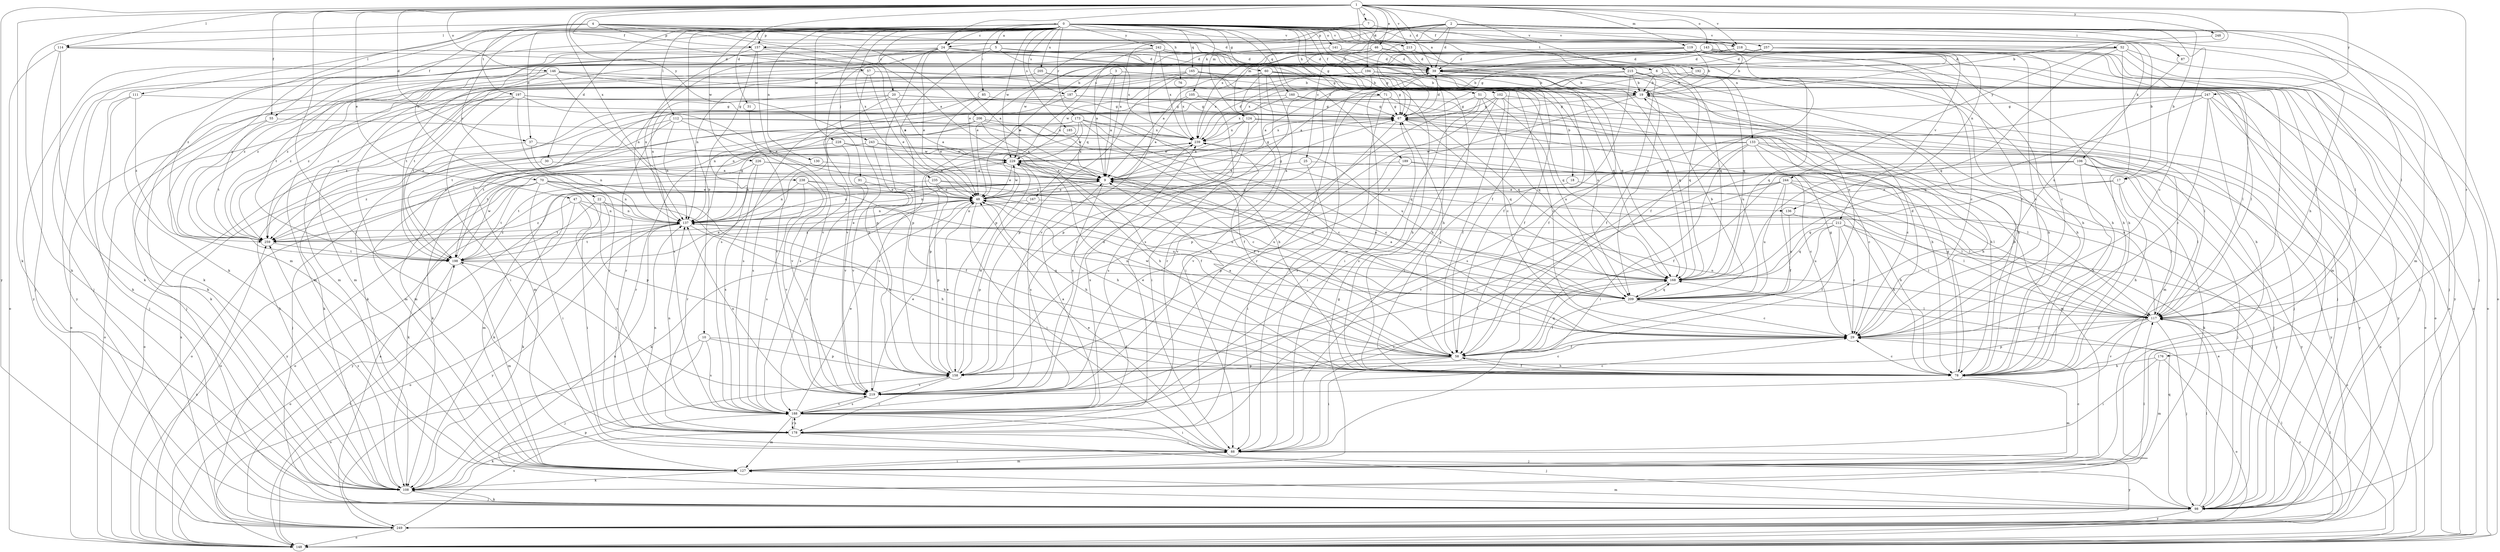 strict digraph  {
0;
1;
2;
3;
4;
5;
6;
7;
9;
10;
17;
18;
19;
20;
22;
24;
25;
29;
30;
31;
37;
39;
46;
47;
48;
51;
52;
55;
57;
58;
60;
67;
70;
71;
76;
78;
85;
87;
88;
91;
98;
102;
105;
106;
108;
111;
112;
114;
117;
119;
124;
127;
130;
133;
136;
137;
141;
143;
146;
148;
157;
158;
160;
165;
167;
168;
173;
176;
178;
185;
187;
188;
189;
192;
194;
197;
198;
205;
206;
209;
212;
213;
215;
218;
219;
226;
228;
229;
235;
238;
239;
242;
243;
244;
247;
248;
249;
257;
259;
0 -> 5  [label=a];
0 -> 6  [label=a];
0 -> 10  [label=b];
0 -> 17  [label=b];
0 -> 20  [label=c];
0 -> 22  [label=c];
0 -> 24  [label=c];
0 -> 30  [label=d];
0 -> 31  [label=d];
0 -> 37  [label=d];
0 -> 51  [label=f];
0 -> 52  [label=f];
0 -> 55  [label=f];
0 -> 60  [label=g];
0 -> 67  [label=g];
0 -> 70  [label=h];
0 -> 71  [label=h];
0 -> 76  [label=h];
0 -> 78  [label=h];
0 -> 85  [label=i];
0 -> 91  [label=j];
0 -> 98  [label=j];
0 -> 102  [label=k];
0 -> 105  [label=k];
0 -> 106  [label=k];
0 -> 111  [label=l];
0 -> 112  [label=l];
0 -> 114  [label=l];
0 -> 130  [label=n];
0 -> 133  [label=n];
0 -> 136  [label=n];
0 -> 141  [label=o];
0 -> 157  [label=p];
0 -> 160  [label=q];
0 -> 165  [label=q];
0 -> 173  [label=r];
0 -> 185  [label=s];
0 -> 187  [label=s];
0 -> 189  [label=t];
0 -> 192  [label=t];
0 -> 205  [label=u];
0 -> 212  [label=v];
0 -> 213  [label=v];
0 -> 226  [label=w];
0 -> 228  [label=w];
0 -> 229  [label=w];
0 -> 235  [label=x];
0 -> 242  [label=y];
0 -> 257  [label=z];
1 -> 7  [label=a];
1 -> 24  [label=c];
1 -> 37  [label=d];
1 -> 39  [label=d];
1 -> 46  [label=e];
1 -> 47  [label=e];
1 -> 55  [label=f];
1 -> 57  [label=f];
1 -> 108  [label=k];
1 -> 114  [label=l];
1 -> 119  [label=m];
1 -> 124  [label=m];
1 -> 143  [label=o];
1 -> 146  [label=o];
1 -> 176  [label=r];
1 -> 178  [label=r];
1 -> 194  [label=t];
1 -> 206  [label=u];
1 -> 213  [label=v];
1 -> 215  [label=v];
1 -> 218  [label=v];
1 -> 238  [label=x];
1 -> 243  [label=y];
1 -> 244  [label=y];
1 -> 247  [label=y];
1 -> 248  [label=y];
1 -> 249  [label=y];
2 -> 9  [label=a];
2 -> 17  [label=b];
2 -> 24  [label=c];
2 -> 25  [label=c];
2 -> 29  [label=c];
2 -> 39  [label=d];
2 -> 87  [label=i];
2 -> 108  [label=k];
2 -> 117  [label=l];
2 -> 124  [label=m];
2 -> 127  [label=m];
2 -> 148  [label=o];
2 -> 157  [label=p];
2 -> 218  [label=v];
2 -> 239  [label=x];
3 -> 9  [label=a];
3 -> 18  [label=b];
3 -> 78  [label=h];
3 -> 167  [label=q];
3 -> 187  [label=s];
4 -> 9  [label=a];
4 -> 39  [label=d];
4 -> 58  [label=f];
4 -> 108  [label=k];
4 -> 127  [label=m];
4 -> 157  [label=p];
4 -> 197  [label=t];
4 -> 209  [label=u];
4 -> 218  [label=v];
4 -> 259  [label=z];
5 -> 39  [label=d];
5 -> 98  [label=j];
5 -> 108  [label=k];
5 -> 117  [label=l];
5 -> 158  [label=p];
5 -> 239  [label=x];
6 -> 9  [label=a];
6 -> 19  [label=b];
6 -> 98  [label=j];
6 -> 117  [label=l];
6 -> 168  [label=q];
6 -> 239  [label=x];
7 -> 48  [label=e];
7 -> 218  [label=v];
9 -> 48  [label=e];
9 -> 78  [label=h];
9 -> 136  [label=n];
9 -> 137  [label=n];
9 -> 148  [label=o];
10 -> 58  [label=f];
10 -> 98  [label=j];
10 -> 148  [label=o];
10 -> 158  [label=p];
10 -> 188  [label=s];
17 -> 48  [label=e];
17 -> 78  [label=h];
17 -> 117  [label=l];
17 -> 168  [label=q];
18 -> 48  [label=e];
18 -> 98  [label=j];
19 -> 67  [label=g];
19 -> 98  [label=j];
19 -> 158  [label=p];
19 -> 198  [label=t];
19 -> 209  [label=u];
20 -> 9  [label=a];
20 -> 67  [label=g];
20 -> 78  [label=h];
20 -> 148  [label=o];
20 -> 178  [label=r];
20 -> 188  [label=s];
22 -> 78  [label=h];
22 -> 88  [label=i];
22 -> 108  [label=k];
22 -> 137  [label=n];
22 -> 198  [label=t];
22 -> 209  [label=u];
24 -> 9  [label=a];
24 -> 39  [label=d];
24 -> 48  [label=e];
24 -> 58  [label=f];
24 -> 137  [label=n];
24 -> 158  [label=p];
24 -> 168  [label=q];
24 -> 219  [label=v];
24 -> 259  [label=z];
25 -> 9  [label=a];
25 -> 88  [label=i];
25 -> 108  [label=k];
29 -> 39  [label=d];
29 -> 58  [label=f];
29 -> 67  [label=g];
29 -> 229  [label=w];
30 -> 9  [label=a];
30 -> 259  [label=z];
31 -> 219  [label=v];
37 -> 137  [label=n];
37 -> 148  [label=o];
37 -> 229  [label=w];
39 -> 19  [label=b];
39 -> 58  [label=f];
39 -> 148  [label=o];
39 -> 168  [label=q];
39 -> 239  [label=x];
46 -> 9  [label=a];
46 -> 39  [label=d];
46 -> 78  [label=h];
46 -> 137  [label=n];
46 -> 168  [label=q];
46 -> 188  [label=s];
47 -> 78  [label=h];
47 -> 137  [label=n];
47 -> 188  [label=s];
47 -> 249  [label=y];
47 -> 259  [label=z];
48 -> 9  [label=a];
48 -> 67  [label=g];
48 -> 78  [label=h];
48 -> 88  [label=i];
48 -> 108  [label=k];
48 -> 137  [label=n];
48 -> 229  [label=w];
51 -> 67  [label=g];
51 -> 168  [label=q];
51 -> 178  [label=r];
51 -> 209  [label=u];
51 -> 219  [label=v];
52 -> 39  [label=d];
52 -> 48  [label=e];
52 -> 78  [label=h];
52 -> 98  [label=j];
52 -> 148  [label=o];
52 -> 168  [label=q];
55 -> 148  [label=o];
55 -> 198  [label=t];
55 -> 239  [label=x];
57 -> 19  [label=b];
57 -> 29  [label=c];
57 -> 48  [label=e];
57 -> 127  [label=m];
57 -> 158  [label=p];
58 -> 9  [label=a];
58 -> 48  [label=e];
58 -> 67  [label=g];
58 -> 78  [label=h];
58 -> 88  [label=i];
58 -> 158  [label=p];
58 -> 168  [label=q];
58 -> 229  [label=w];
60 -> 19  [label=b];
60 -> 78  [label=h];
60 -> 88  [label=i];
60 -> 98  [label=j];
60 -> 127  [label=m];
60 -> 158  [label=p];
60 -> 178  [label=r];
60 -> 219  [label=v];
67 -> 39  [label=d];
67 -> 78  [label=h];
67 -> 168  [label=q];
67 -> 219  [label=v];
67 -> 239  [label=x];
70 -> 48  [label=e];
70 -> 58  [label=f];
70 -> 88  [label=i];
70 -> 108  [label=k];
70 -> 137  [label=n];
70 -> 148  [label=o];
70 -> 158  [label=p];
70 -> 198  [label=t];
70 -> 249  [label=y];
71 -> 67  [label=g];
71 -> 88  [label=i];
71 -> 127  [label=m];
71 -> 168  [label=q];
76 -> 239  [label=x];
78 -> 19  [label=b];
78 -> 29  [label=c];
78 -> 58  [label=f];
78 -> 67  [label=g];
78 -> 127  [label=m];
85 -> 48  [label=e];
85 -> 67  [label=g];
85 -> 188  [label=s];
87 -> 209  [label=u];
88 -> 48  [label=e];
88 -> 127  [label=m];
88 -> 249  [label=y];
91 -> 48  [label=e];
91 -> 188  [label=s];
98 -> 48  [label=e];
98 -> 108  [label=k];
98 -> 117  [label=l];
98 -> 127  [label=m];
98 -> 168  [label=q];
98 -> 249  [label=y];
102 -> 58  [label=f];
102 -> 67  [label=g];
102 -> 78  [label=h];
102 -> 127  [label=m];
102 -> 188  [label=s];
102 -> 219  [label=v];
105 -> 9  [label=a];
105 -> 67  [label=g];
105 -> 88  [label=i];
105 -> 137  [label=n];
106 -> 9  [label=a];
106 -> 58  [label=f];
106 -> 78  [label=h];
106 -> 88  [label=i];
106 -> 98  [label=j];
106 -> 117  [label=l];
106 -> 249  [label=y];
108 -> 98  [label=j];
108 -> 117  [label=l];
108 -> 137  [label=n];
108 -> 158  [label=p];
108 -> 259  [label=z];
111 -> 67  [label=g];
111 -> 98  [label=j];
111 -> 108  [label=k];
111 -> 259  [label=z];
112 -> 108  [label=k];
112 -> 127  [label=m];
112 -> 137  [label=n];
112 -> 168  [label=q];
112 -> 219  [label=v];
112 -> 239  [label=x];
114 -> 39  [label=d];
114 -> 98  [label=j];
114 -> 108  [label=k];
114 -> 148  [label=o];
114 -> 209  [label=u];
117 -> 29  [label=c];
117 -> 98  [label=j];
117 -> 137  [label=n];
117 -> 158  [label=p];
117 -> 219  [label=v];
117 -> 239  [label=x];
119 -> 19  [label=b];
119 -> 29  [label=c];
119 -> 39  [label=d];
119 -> 58  [label=f];
119 -> 78  [label=h];
119 -> 88  [label=i];
119 -> 229  [label=w];
124 -> 9  [label=a];
124 -> 29  [label=c];
124 -> 188  [label=s];
124 -> 198  [label=t];
124 -> 239  [label=x];
124 -> 249  [label=y];
127 -> 29  [label=c];
127 -> 67  [label=g];
127 -> 88  [label=i];
127 -> 108  [label=k];
130 -> 9  [label=a];
130 -> 178  [label=r];
133 -> 29  [label=c];
133 -> 88  [label=i];
133 -> 98  [label=j];
133 -> 127  [label=m];
133 -> 178  [label=r];
133 -> 229  [label=w];
133 -> 249  [label=y];
133 -> 259  [label=z];
136 -> 117  [label=l];
136 -> 209  [label=u];
137 -> 9  [label=a];
137 -> 67  [label=g];
137 -> 78  [label=h];
137 -> 148  [label=o];
137 -> 198  [label=t];
137 -> 249  [label=y];
137 -> 259  [label=z];
141 -> 39  [label=d];
141 -> 117  [label=l];
141 -> 259  [label=z];
143 -> 19  [label=b];
143 -> 29  [label=c];
143 -> 39  [label=d];
143 -> 48  [label=e];
143 -> 78  [label=h];
143 -> 127  [label=m];
143 -> 148  [label=o];
143 -> 158  [label=p];
143 -> 198  [label=t];
143 -> 259  [label=z];
146 -> 19  [label=b];
146 -> 67  [label=g];
146 -> 78  [label=h];
146 -> 108  [label=k];
146 -> 127  [label=m];
146 -> 188  [label=s];
146 -> 259  [label=z];
148 -> 29  [label=c];
148 -> 117  [label=l];
148 -> 198  [label=t];
148 -> 239  [label=x];
148 -> 259  [label=z];
157 -> 39  [label=d];
157 -> 48  [label=e];
157 -> 137  [label=n];
157 -> 168  [label=q];
157 -> 188  [label=s];
157 -> 219  [label=v];
157 -> 249  [label=y];
158 -> 29  [label=c];
158 -> 48  [label=e];
158 -> 178  [label=r];
158 -> 219  [label=v];
158 -> 229  [label=w];
160 -> 67  [label=g];
160 -> 98  [label=j];
160 -> 239  [label=x];
160 -> 259  [label=z];
165 -> 19  [label=b];
165 -> 29  [label=c];
165 -> 98  [label=j];
165 -> 137  [label=n];
165 -> 229  [label=w];
165 -> 259  [label=z];
167 -> 78  [label=h];
167 -> 137  [label=n];
167 -> 158  [label=p];
168 -> 9  [label=a];
168 -> 188  [label=s];
168 -> 209  [label=u];
173 -> 29  [label=c];
173 -> 58  [label=f];
173 -> 108  [label=k];
173 -> 158  [label=p];
173 -> 209  [label=u];
173 -> 219  [label=v];
173 -> 229  [label=w];
173 -> 239  [label=x];
176 -> 78  [label=h];
176 -> 88  [label=i];
176 -> 127  [label=m];
176 -> 148  [label=o];
178 -> 88  [label=i];
178 -> 98  [label=j];
178 -> 108  [label=k];
178 -> 137  [label=n];
178 -> 188  [label=s];
185 -> 9  [label=a];
187 -> 67  [label=g];
187 -> 78  [label=h];
187 -> 108  [label=k];
187 -> 137  [label=n];
188 -> 9  [label=a];
188 -> 48  [label=e];
188 -> 88  [label=i];
188 -> 98  [label=j];
188 -> 127  [label=m];
188 -> 137  [label=n];
188 -> 178  [label=r];
188 -> 219  [label=v];
188 -> 239  [label=x];
189 -> 9  [label=a];
189 -> 29  [label=c];
189 -> 117  [label=l];
189 -> 158  [label=p];
192 -> 9  [label=a];
192 -> 19  [label=b];
192 -> 78  [label=h];
192 -> 168  [label=q];
194 -> 19  [label=b];
194 -> 58  [label=f];
194 -> 88  [label=i];
194 -> 198  [label=t];
194 -> 209  [label=u];
194 -> 259  [label=z];
197 -> 48  [label=e];
197 -> 67  [label=g];
197 -> 88  [label=i];
197 -> 98  [label=j];
197 -> 117  [label=l];
197 -> 178  [label=r];
197 -> 259  [label=z];
198 -> 48  [label=e];
198 -> 127  [label=m];
198 -> 148  [label=o];
198 -> 168  [label=q];
198 -> 229  [label=w];
205 -> 19  [label=b];
205 -> 108  [label=k];
205 -> 168  [label=q];
205 -> 198  [label=t];
206 -> 9  [label=a];
206 -> 29  [label=c];
206 -> 127  [label=m];
206 -> 188  [label=s];
206 -> 239  [label=x];
209 -> 9  [label=a];
209 -> 19  [label=b];
209 -> 29  [label=c];
209 -> 48  [label=e];
209 -> 58  [label=f];
209 -> 117  [label=l];
209 -> 137  [label=n];
209 -> 168  [label=q];
212 -> 29  [label=c];
212 -> 58  [label=f];
212 -> 117  [label=l];
212 -> 148  [label=o];
212 -> 168  [label=q];
212 -> 209  [label=u];
212 -> 259  [label=z];
213 -> 39  [label=d];
213 -> 67  [label=g];
213 -> 168  [label=q];
215 -> 19  [label=b];
215 -> 58  [label=f];
215 -> 78  [label=h];
215 -> 88  [label=i];
215 -> 117  [label=l];
215 -> 158  [label=p];
215 -> 178  [label=r];
218 -> 29  [label=c];
218 -> 39  [label=d];
218 -> 67  [label=g];
218 -> 117  [label=l];
218 -> 148  [label=o];
218 -> 259  [label=z];
219 -> 29  [label=c];
219 -> 39  [label=d];
219 -> 48  [label=e];
219 -> 137  [label=n];
219 -> 188  [label=s];
219 -> 198  [label=t];
219 -> 239  [label=x];
226 -> 9  [label=a];
226 -> 137  [label=n];
226 -> 148  [label=o];
226 -> 188  [label=s];
226 -> 209  [label=u];
228 -> 117  [label=l];
228 -> 198  [label=t];
228 -> 219  [label=v];
228 -> 229  [label=w];
229 -> 9  [label=a];
229 -> 48  [label=e];
229 -> 58  [label=f];
229 -> 67  [label=g];
229 -> 188  [label=s];
229 -> 198  [label=t];
235 -> 48  [label=e];
235 -> 117  [label=l];
235 -> 127  [label=m];
235 -> 158  [label=p];
235 -> 209  [label=u];
238 -> 48  [label=e];
238 -> 137  [label=n];
238 -> 188  [label=s];
238 -> 209  [label=u];
238 -> 219  [label=v];
239 -> 39  [label=d];
239 -> 58  [label=f];
239 -> 108  [label=k];
239 -> 229  [label=w];
242 -> 9  [label=a];
242 -> 39  [label=d];
242 -> 67  [label=g];
242 -> 78  [label=h];
242 -> 168  [label=q];
242 -> 198  [label=t];
242 -> 219  [label=v];
242 -> 239  [label=x];
242 -> 249  [label=y];
243 -> 29  [label=c];
243 -> 78  [label=h];
243 -> 98  [label=j];
243 -> 178  [label=r];
243 -> 219  [label=v];
243 -> 229  [label=w];
244 -> 48  [label=e];
244 -> 58  [label=f];
244 -> 78  [label=h];
244 -> 98  [label=j];
244 -> 108  [label=k];
244 -> 117  [label=l];
244 -> 209  [label=u];
244 -> 219  [label=v];
247 -> 29  [label=c];
247 -> 67  [label=g];
247 -> 78  [label=h];
247 -> 148  [label=o];
247 -> 168  [label=q];
247 -> 188  [label=s];
247 -> 249  [label=y];
248 -> 19  [label=b];
249 -> 9  [label=a];
249 -> 117  [label=l];
249 -> 148  [label=o];
249 -> 188  [label=s];
249 -> 239  [label=x];
257 -> 29  [label=c];
257 -> 39  [label=d];
257 -> 98  [label=j];
257 -> 198  [label=t];
257 -> 249  [label=y];
259 -> 48  [label=e];
259 -> 198  [label=t];
}
